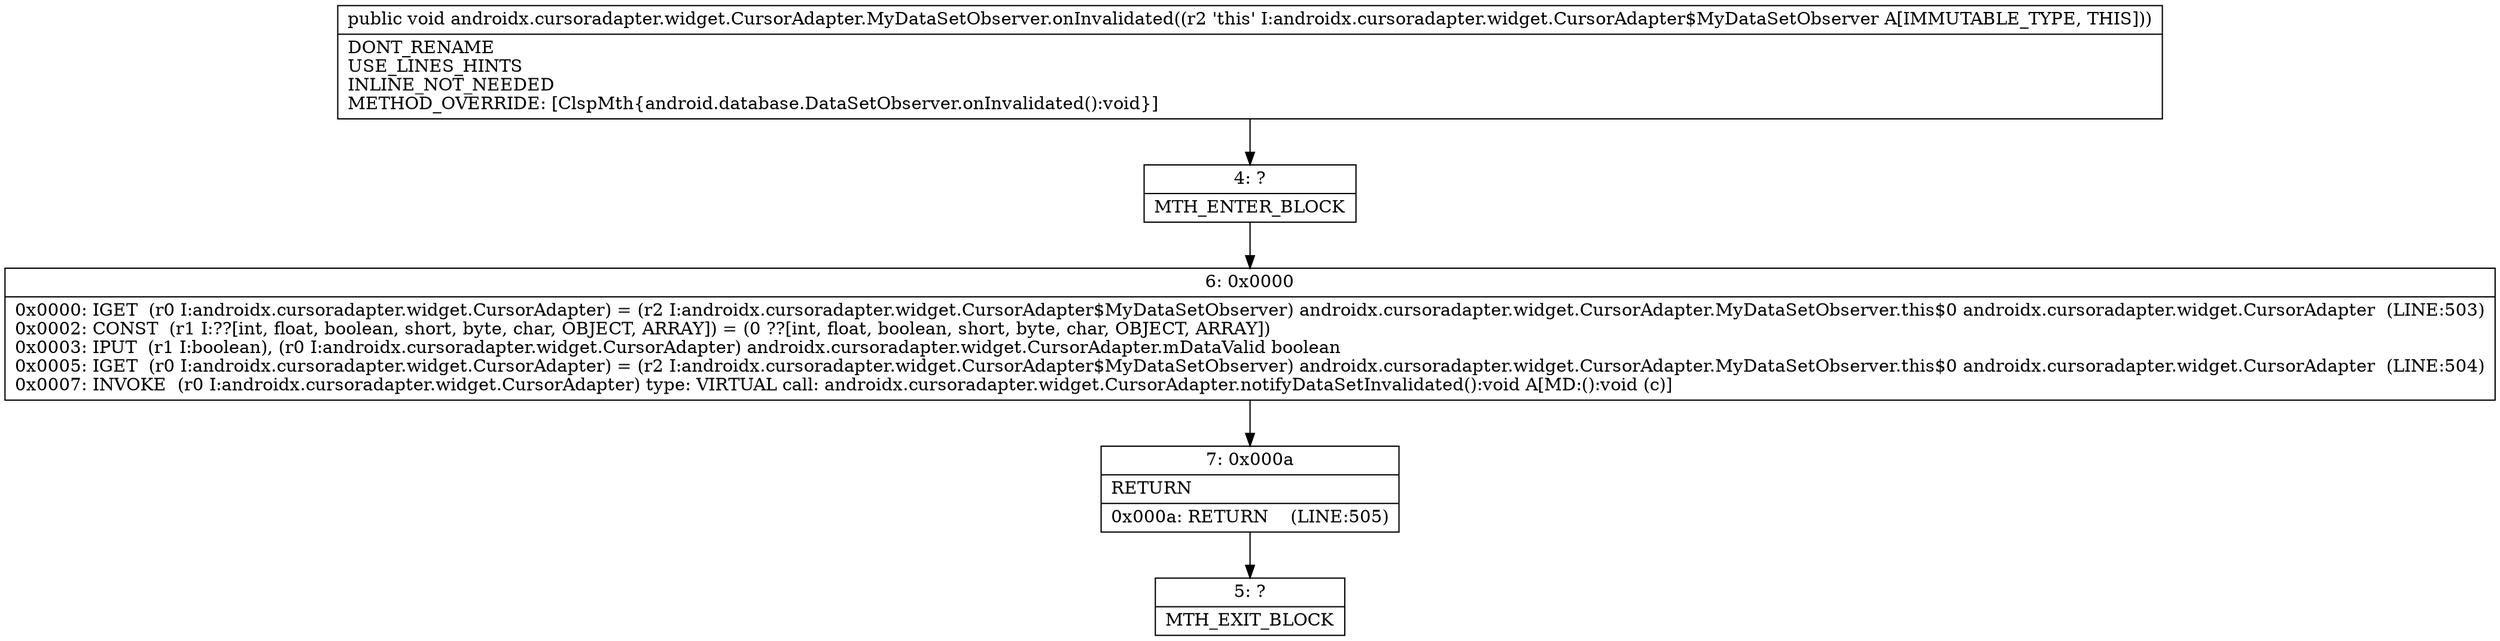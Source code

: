 digraph "CFG forandroidx.cursoradapter.widget.CursorAdapter.MyDataSetObserver.onInvalidated()V" {
Node_4 [shape=record,label="{4\:\ ?|MTH_ENTER_BLOCK\l}"];
Node_6 [shape=record,label="{6\:\ 0x0000|0x0000: IGET  (r0 I:androidx.cursoradapter.widget.CursorAdapter) = (r2 I:androidx.cursoradapter.widget.CursorAdapter$MyDataSetObserver) androidx.cursoradapter.widget.CursorAdapter.MyDataSetObserver.this$0 androidx.cursoradapter.widget.CursorAdapter  (LINE:503)\l0x0002: CONST  (r1 I:??[int, float, boolean, short, byte, char, OBJECT, ARRAY]) = (0 ??[int, float, boolean, short, byte, char, OBJECT, ARRAY]) \l0x0003: IPUT  (r1 I:boolean), (r0 I:androidx.cursoradapter.widget.CursorAdapter) androidx.cursoradapter.widget.CursorAdapter.mDataValid boolean \l0x0005: IGET  (r0 I:androidx.cursoradapter.widget.CursorAdapter) = (r2 I:androidx.cursoradapter.widget.CursorAdapter$MyDataSetObserver) androidx.cursoradapter.widget.CursorAdapter.MyDataSetObserver.this$0 androidx.cursoradapter.widget.CursorAdapter  (LINE:504)\l0x0007: INVOKE  (r0 I:androidx.cursoradapter.widget.CursorAdapter) type: VIRTUAL call: androidx.cursoradapter.widget.CursorAdapter.notifyDataSetInvalidated():void A[MD:():void (c)]\l}"];
Node_7 [shape=record,label="{7\:\ 0x000a|RETURN\l|0x000a: RETURN    (LINE:505)\l}"];
Node_5 [shape=record,label="{5\:\ ?|MTH_EXIT_BLOCK\l}"];
MethodNode[shape=record,label="{public void androidx.cursoradapter.widget.CursorAdapter.MyDataSetObserver.onInvalidated((r2 'this' I:androidx.cursoradapter.widget.CursorAdapter$MyDataSetObserver A[IMMUTABLE_TYPE, THIS]))  | DONT_RENAME\lUSE_LINES_HINTS\lINLINE_NOT_NEEDED\lMETHOD_OVERRIDE: [ClspMth\{android.database.DataSetObserver.onInvalidated():void\}]\l}"];
MethodNode -> Node_4;Node_4 -> Node_6;
Node_6 -> Node_7;
Node_7 -> Node_5;
}

